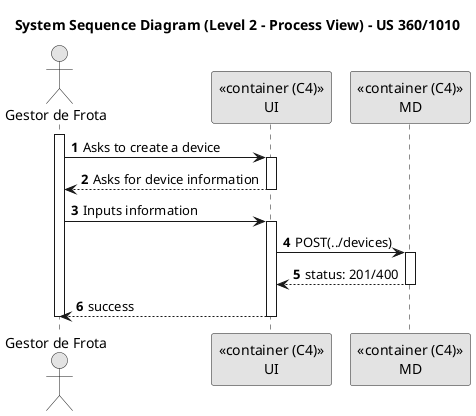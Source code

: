 @startuml
skinparam monochrome true
skinparam packageStyle rectangle
skinparam shadowing false
autonumber

title System Sequence Diagram (Level 2 - Process View) - US 360/1010


actor "Gestor de Frota" as actor
participant "<<container (C4)>>\nUI" as UI
participant "<<container (C4)>>\nMD" as MD

activate actor
actor -> UI: Asks to create a device
activate UI
actor <-- UI: Asks for device information
deactivate UI
actor -> UI: Inputs information
activate UI
UI -> MD: POST(../devices)
activate MD
UI <-- MD: status: 201/400
deactivate MD
actor <-- UI: success
deactivate UI
deactivate actor



@enduml